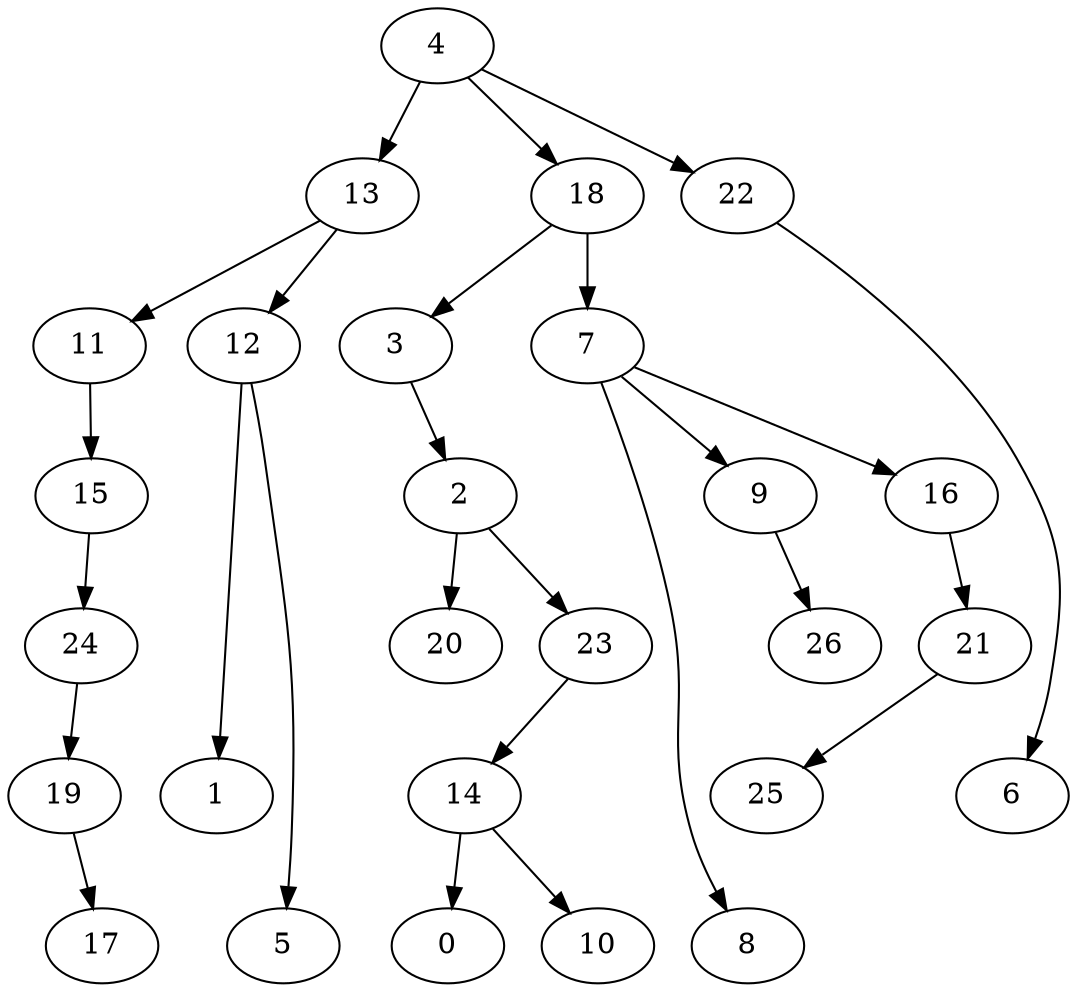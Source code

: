 digraph g {
0;
1;
2;
3;
4;
5;
6;
7;
8;
9;
10;
11;
12;
13;
14;
15;
16;
17;
18;
19;
20;
21;
22;
23;
24;
25;
26;
2 -> 20 [weight=0];
2 -> 23 [weight=0];
3 -> 2 [weight=0];
4 -> 22 [weight=0];
4 -> 13 [weight=0];
4 -> 18 [weight=0];
7 -> 8 [weight=0];
7 -> 9 [weight=0];
7 -> 16 [weight=0];
9 -> 26 [weight=0];
11 -> 15 [weight=0];
12 -> 1 [weight=0];
12 -> 5 [weight=0];
13 -> 12 [weight=0];
13 -> 11 [weight=0];
14 -> 0 [weight=0];
14 -> 10 [weight=0];
15 -> 24 [weight=0];
16 -> 21 [weight=0];
18 -> 3 [weight=0];
18 -> 7 [weight=1];
19 -> 17 [weight=0];
21 -> 25 [weight=0];
22 -> 6 [weight=0];
23 -> 14 [weight=0];
24 -> 19 [weight=0];
}
